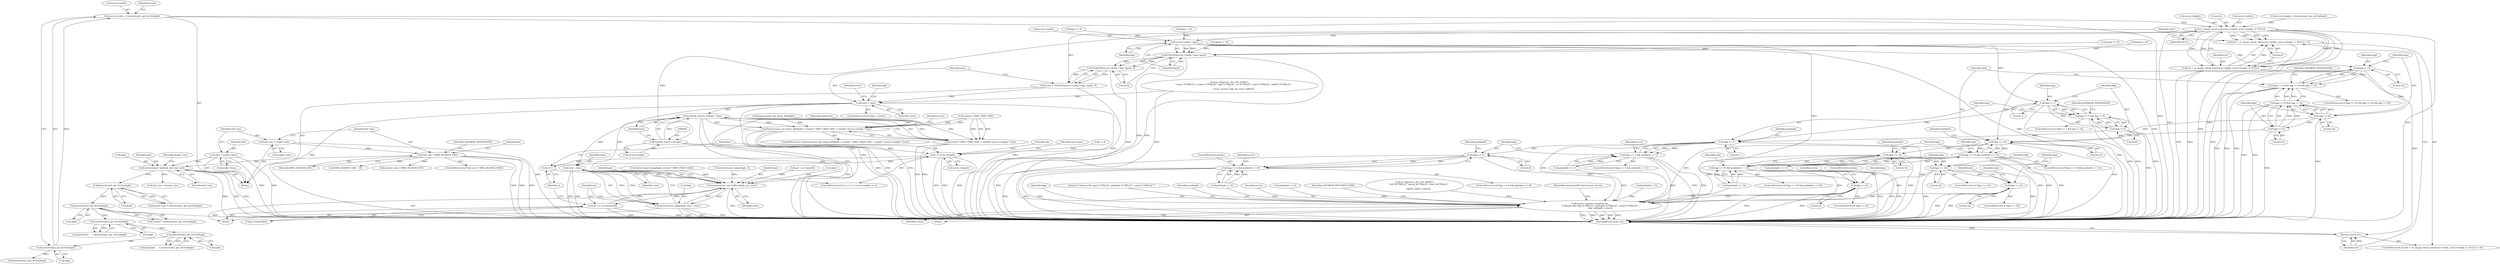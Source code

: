 digraph "0_FFmpeg_441026fcb13ac23aa10edc312bdacb6445a0ad06@pointer" {
"1000200" [label="(Call,avctx->width  = bytestream2_get_be32u(&gb))"];
"1000204" [label="(Call,bytestream2_get_be32u(&gb))"];
"1000197" [label="(Call,bytestream2_get_be32u(&gb))"];
"1000192" [label="(Call,bytestream2_get_be32u(&gb))"];
"1000161" [label="(Call,bytestream2_get_be32u(&gb))"];
"1000156" [label="(Call,bytestream2_get_be32u(&gb))"];
"1000149" [label="(Call,bytestream2_init(&gb, buf, buf_size))"];
"1000113" [label="(Call,*buf = avpkt->data)"];
"1000144" [label="(Call,buf_size < XWD_HEADER_SIZE)"];
"1000121" [label="(Call,buf_size = avpkt->size)"];
"1000449" [label="(Call,av_image_check_size(avctx->width, avctx->height, 0, NULL))"];
"1000446" [label="(Call,(ret = av_image_check_size(avctx->width, avctx->height, 0, NULL)) < 0)"];
"1000447" [label="(Call,ret = av_image_check_size(avctx->width, avctx->height, 0, NULL))"];
"1000459" [label="(Return,return ret;)"];
"1000465" [label="(Call,avctx->width * bpp)"];
"1000464" [label="(Call,FFALIGN(avctx->width * bpp, bpad))"];
"1000463" [label="(Call,FFALIGN(avctx->width * bpp, bpad) / 8)"];
"1000461" [label="(Call,rsize = FFALIGN(avctx->width * bpp, bpad) / 8)"];
"1000473" [label="(Call,lsize < rsize)"];
"1000492" [label="(Call,(uint64_t)avctx->height * lsize)"];
"1000484" [label="(Call,bytestream2_get_bytes_left(&gb) < ncolors * XWD_CMAP_SIZE + (uint64_t)avctx->height * lsize)"];
"1000488" [label="(Call,ncolors * XWD_CMAP_SIZE + (uint64_t)avctx->height * lsize)"];
"1000985" [label="(Call,lsize - rsize)"];
"1000977" [label="(Call,bytestream2_get_bufferu(&gb, ptr, rsize))"];
"1000982" [label="(Call,bytestream2_skipu(&gb, lsize - rsize))"];
"1000988" [label="(Call,ptr += p->linesize[0])"];
"1000525" [label="(Call,bpp != 1)"];
"1000524" [label="(Call,bpp != 1 && bpp != 8)"];
"1000528" [label="(Call,bpp != 8)"];
"1000535" [label="(Call,bpp == 1)"];
"1000534" [label="(Call,bpp == 1 && pixdepth == 1)"];
"1000550" [label="(Call,bpp == 8)"];
"1000549" [label="(Call,bpp == 8 && pixdepth == 8)"];
"1000855" [label="(Call,avpriv_request_sample(avctx,\n                              \"Unknown file: bpp %\"PRIu32\", pixdepth %\"PRIu32\", vclass %\"PRIu32\"\",\n                              bpp, pixdepth, vclass))"];
"1000566" [label="(Call,bpp == 8)"];
"1000579" [label="(Call,bpp != 16)"];
"1000578" [label="(Call,bpp != 16 && bpp != 24 && bpp != 32)"];
"1000583" [label="(Call,bpp != 24)"];
"1000582" [label="(Call,bpp != 24 && bpp != 32)"];
"1000586" [label="(Call,bpp != 32)"];
"1000593" [label="(Call,bpp == 16)"];
"1000592" [label="(Call,bpp == 16 && pixdepth == 15)"];
"1000656" [label="(Call,bpp == 16)"];
"1000655" [label="(Call,bpp == 16 && pixdepth == 16)"];
"1000718" [label="(Call,bpp == 24)"];
"1000777" [label="(Call,bpp == 32)"];
"1000493" [label="(Call,(uint64_t)avctx->height)"];
"1000969" [label="(Call,i < avctx->height)"];
"1000974" [label="(Call,i++)"];
"1000204" [label="(Call,bytestream2_get_be32u(&gb))"];
"1000465" [label="(Call,avctx->width * bpp)"];
"1000177" [label="(Call,buf_size < header_size)"];
"1000660" [label="(Identifier,pixdepth)"];
"1000523" [label="(ControlStructure,if (bpp != 1 && bpp != 8))"];
"1000858" [label="(Identifier,bpp)"];
"1000544" [label="(Identifier,avctx)"];
"1000597" [label="(Identifier,pixdepth)"];
"1000463" [label="(Call,FFALIGN(avctx->width * bpp, bpad) / 8)"];
"1000536" [label="(Identifier,bpp)"];
"1000492" [label="(Call,(uint64_t)avctx->height * lsize)"];
"1000406" [label="(Call,bpad != 16)"];
"1000458" [label="(Literal,0)"];
"1000484" [label="(Call,bytestream2_get_bytes_left(&gb) < ncolors * XWD_CMAP_SIZE + (uint64_t)avctx->height * lsize)"];
"1000552" [label="(Literal,8)"];
"1000970" [label="(Identifier,i)"];
"1000567" [label="(Identifier,bpp)"];
"1000958" [label="(Call,ptr = p->data[0])"];
"1000604" [label="(Identifier,rgb)"];
"1000854" [label="(Block,)"];
"1000997" [label="(Identifier,got_frame)"];
"1000472" [label="(ControlStructure,if (lsize < rsize))"];
"1000201" [label="(Call,avctx->width)"];
"1000498" [label="(Identifier,lsize)"];
"1000548" [label="(ControlStructure,if (bpp == 8 && pixdepth == 8))"];
"1000301" [label="(Call,av_log(avctx, AV_LOG_DEBUG,\n           \"vclass %\"PRIu32\", ncolors %\"PRIu32\", bpp %\"PRIu32\", be %\"PRIu32\", lsize %\"PRIu32\", xoffset %\"PRIu32\"\n\",\n           vclass, ncolors, bpp, be, lsize, xoffset))"];
"1000974" [label="(Call,i++)"];
"1000978" [label="(Call,&gb)"];
"1000473" [label="(Call,lsize < rsize)"];
"1000553" [label="(Call,pixdepth == 8)"];
"1000180" [label="(Call,header_size < XWD_HEADER_SIZE)"];
"1000456" [label="(Literal,0)"];
"1000450" [label="(Call,avctx->width)"];
"1000836" [label="(Identifier,gb)"];
"1000470" [label="(Identifier,bpad)"];
"1001001" [label="(MethodReturn,static int)"];
"1000594" [label="(Identifier,bpp)"];
"1000984" [label="(Identifier,gb)"];
"1000982" [label="(Call,bytestream2_skipu(&gb, lsize - rsize))"];
"1000460" [label="(Identifier,ret)"];
"1000209" [label="(Identifier,avctx)"];
"1000834" [label="(Call,bytestream2_skipu(&gb, ncolors * XWD_CMAP_SIZE))"];
"1000526" [label="(Identifier,bpp)"];
"1000596" [label="(Call,pixdepth == 15)"];
"1000857" [label="(Literal,\"Unknown file: bpp %\"PRIu32\", pixdepth %\"PRIu32\", vclass %\"PRIu32\"\")"];
"1000969" [label="(Call,i < avctx->height)"];
"1000592" [label="(Call,bpp == 16 && pixdepth == 15)"];
"1000524" [label="(Call,bpp != 1 && bpp != 8)"];
"1000123" [label="(Call,avpkt->size)"];
"1000568" [label="(Literal,8)"];
"1000983" [label="(Call,&gb)"];
"1000859" [label="(Identifier,pixdepth)"];
"1000152" [label="(Identifier,buf)"];
"1000115" [label="(Call,avpkt->data)"];
"1000424" [label="(Call,bpp > 32)"];
"1000565" [label="(ControlStructure,if (bpp == 8))"];
"1000726" [label="(Identifier,rgb)"];
"1000159" [label="(Call,version = bytestream2_get_be32u(&gb))"];
"1000198" [label="(Call,&gb)"];
"1000975" [label="(Identifier,i)"];
"1000537" [label="(Literal,1)"];
"1000162" [label="(Call,&gb)"];
"1000595" [label="(Literal,16)"];
"1000485" [label="(Call,bytestream2_get_bytes_left(&gb))"];
"1000157" [label="(Call,&gb)"];
"1000550" [label="(Call,bpp == 8)"];
"1000554" [label="(Identifier,pixdepth)"];
"1000659" [label="(Call,pixdepth == 16)"];
"1000144" [label="(Call,buf_size < XWD_HEADER_SIZE)"];
"1000588" [label="(Literal,32)"];
"1000571" [label="(Identifier,avctx)"];
"1000577" [label="(ControlStructure,if (bpp != 16 && bpp != 24 && bpp != 32))"];
"1000107" [label="(Block,)"];
"1000579" [label="(Call,bpp != 16)"];
"1000446" [label="(Call,(ret = av_image_check_size(avctx->width, avctx->height, 0, NULL)) < 0)"];
"1000148" [label="(Identifier,AVERROR_INVALIDDATA)"];
"1000153" [label="(Identifier,buf_size)"];
"1000530" [label="(Literal,8)"];
"1000656" [label="(Call,bpp == 16)"];
"1000154" [label="(Call,header_size = bytestream2_get_be32u(&gb))"];
"1000448" [label="(Identifier,ret)"];
"1000977" [label="(Call,bytestream2_get_bufferu(&gb, ptr, rsize))"];
"1000549" [label="(Call,bpp == 8 && pixdepth == 8)"];
"1000779" [label="(Literal,32)"];
"1000474" [label="(Identifier,lsize)"];
"1000586" [label="(Call,bpp != 32)"];
"1000582" [label="(Call,bpp != 24 && bpp != 32)"];
"1000655" [label="(Call,bpp == 16 && pixdepth == 16)"];
"1000151" [label="(Identifier,gb)"];
"1000459" [label="(Return,return ret;)"];
"1000971" [label="(Call,avctx->height)"];
"1000493" [label="(Call,(uint64_t)avctx->height)"];
"1000143" [label="(ControlStructure,if (buf_size < XWD_HEADER_SIZE))"];
"1000190" [label="(Call,pixformat     = bytestream2_get_be32u(&gb))"];
"1000161" [label="(Call,bytestream2_get_be32u(&gb))"];
"1000985" [label="(Call,lsize - rsize)"];
"1000718" [label="(Call,bpp == 24)"];
"1000532" [label="(Identifier,AVERROR_INVALIDDATA)"];
"1000409" [label="(Call,bpad != 32)"];
"1000114" [label="(Identifier,buf)"];
"1000488" [label="(Call,ncolors * XWD_CMAP_SIZE + (uint64_t)avctx->height * lsize)"];
"1000461" [label="(Call,rsize = FFALIGN(avctx->width * bpp, bpad) / 8)"];
"1000535" [label="(Call,bpp == 1)"];
"1000856" [label="(Identifier,avctx)"];
"1000777" [label="(Call,bpp == 32)"];
"1000585" [label="(Literal,24)"];
"1000719" [label="(Identifier,bpp)"];
"1000200" [label="(Call,avctx->width  = bytestream2_get_be32u(&gb))"];
"1000860" [label="(Identifier,vclass)"];
"1000525" [label="(Call,bpp != 1)"];
"1000966" [label="(Call,i = 0)"];
"1000195" [label="(Call,pixdepth      = bytestream2_get_be32u(&gb))"];
"1000155" [label="(Identifier,header_size)"];
"1000583" [label="(Call,bpp != 24)"];
"1000979" [label="(Identifier,gb)"];
"1000447" [label="(Call,ret = av_image_check_size(avctx->width, avctx->height, 0, NULL))"];
"1000534" [label="(Call,bpp == 1 && pixdepth == 1)"];
"1000337" [label="(Call,pixdepth == 0)"];
"1000489" [label="(Call,ncolors * XWD_CMAP_SIZE)"];
"1000211" [label="(Call,bytestream2_get_be32u(&gb))"];
"1000986" [label="(Identifier,lsize)"];
"1000197" [label="(Call,bytestream2_get_be32u(&gb))"];
"1000475" [label="(Identifier,rsize)"];
"1000587" [label="(Identifier,bpp)"];
"1000987" [label="(Identifier,rsize)"];
"1000478" [label="(Identifier,avctx)"];
"1000658" [label="(Literal,16)"];
"1000146" [label="(Identifier,XWD_HEADER_SIZE)"];
"1000121" [label="(Call,buf_size = avpkt->size)"];
"1000654" [label="(ControlStructure,if (bpp == 16 && pixdepth == 16))"];
"1000667" [label="(Identifier,rgb)"];
"1000483" [label="(ControlStructure,if (bytestream2_get_bytes_left(&gb) < ncolors * XWD_CMAP_SIZE + (uint64_t)avctx->height * lsize))"];
"1000976" [label="(Block,)"];
"1000149" [label="(Call,bytestream2_init(&gb, buf, buf_size))"];
"1000539" [label="(Identifier,pixdepth)"];
"1000988" [label="(Call,ptr += p->linesize[0])"];
"1000538" [label="(Call,pixdepth == 1)"];
"1000445" [label="(ControlStructure,if ((ret = av_image_check_size(avctx->width, avctx->height, 0, NULL)) < 0))"];
"1000989" [label="(Identifier,ptr)"];
"1000990" [label="(Call,p->linesize[0])"];
"1000122" [label="(Identifier,buf_size)"];
"1000574" [label="(ControlStructure,break;)"];
"1000495" [label="(Call,avctx->height)"];
"1000562" [label="(ControlStructure,break;)"];
"1000193" [label="(Call,&gb)"];
"1000449" [label="(Call,av_image_check_size(avctx->width, avctx->height, 0, NULL))"];
"1000471" [label="(Literal,8)"];
"1000590" [label="(Identifier,AVERROR_INVALIDDATA)"];
"1000591" [label="(ControlStructure,if (bpp == 16 && pixdepth == 15))"];
"1000207" [label="(Call,avctx->height = bytestream2_get_be32u(&gb))"];
"1000529" [label="(Identifier,bpp)"];
"1000464" [label="(Call,FFALIGN(avctx->width * bpp, bpad))"];
"1000580" [label="(Identifier,bpp)"];
"1000192" [label="(Call,bytestream2_get_be32u(&gb))"];
"1000289" [label="(Call,XWD_HEADER_SIZE - 20)"];
"1000156" [label="(Call,bytestream2_get_be32u(&gb))"];
"1000150" [label="(Call,&gb)"];
"1000584" [label="(Identifier,bpp)"];
"1000469" [label="(Identifier,bpp)"];
"1000581" [label="(Literal,16)"];
"1000941" [label="(Call,bytestream2_skipu(&gb, 3))"];
"1000785" [label="(Identifier,rgb)"];
"1000980" [label="(Identifier,ptr)"];
"1000862" [label="(Identifier,AVERROR_PATCHWELCOME)"];
"1000578" [label="(Call,bpp != 16 && bpp != 24 && bpp != 32)"];
"1000776" [label="(ControlStructure,if (bpp == 32))"];
"1000508" [label="(Identifier,pixformat)"];
"1000453" [label="(Call,avctx->height)"];
"1000145" [label="(Identifier,buf_size)"];
"1000981" [label="(Identifier,rsize)"];
"1000311" [label="(Call,av_log(avctx, AV_LOG_DEBUG,\n           \"red %0\"PRIx32\", green %0\"PRIx32\", blue %0\"PRIx32\"\n\",\n           rgb[0], rgb[1], rgb[2]))"];
"1000457" [label="(Identifier,NULL)"];
"1000205" [label="(Call,&gb)"];
"1000402" [label="(Call,bpad != 8)"];
"1000559" [label="(Identifier,avctx)"];
"1000566" [label="(Call,bpp == 8)"];
"1000501" [label="(Identifier,avctx)"];
"1000487" [label="(Identifier,gb)"];
"1000466" [label="(Call,avctx->width)"];
"1000593" [label="(Call,bpp == 16)"];
"1000103" [label="(MethodParameterIn,AVCodecContext *avctx)"];
"1000717" [label="(ControlStructure,if (bpp == 24))"];
"1000528" [label="(Call,bpp != 8)"];
"1000855" [label="(Call,avpriv_request_sample(avctx,\n                              \"Unknown file: bpp %\"PRIu32\", pixdepth %\"PRIu32\", vclass %\"PRIu32\"\",\n                              bpp, pixdepth, vclass))"];
"1000551" [label="(Identifier,bpp)"];
"1000113" [label="(Call,*buf = avpkt->data)"];
"1000340" [label="(Call,pixdepth > 32)"];
"1000421" [label="(Call,bpp == 0)"];
"1000965" [label="(ControlStructure,for (i = 0; i < avctx->height; i++))"];
"1000720" [label="(Literal,24)"];
"1000462" [label="(Identifier,rsize)"];
"1000657" [label="(Identifier,bpp)"];
"1000778" [label="(Identifier,bpp)"];
"1000527" [label="(Literal,1)"];
"1000533" [label="(ControlStructure,if (bpp == 1 && pixdepth == 1))"];
"1000200" -> "1000107"  [label="AST: "];
"1000200" -> "1000204"  [label="CFG: "];
"1000201" -> "1000200"  [label="AST: "];
"1000204" -> "1000200"  [label="AST: "];
"1000209" -> "1000200"  [label="CFG: "];
"1000200" -> "1001001"  [label="DDG: "];
"1000204" -> "1000200"  [label="DDG: "];
"1000200" -> "1000449"  [label="DDG: "];
"1000204" -> "1000205"  [label="CFG: "];
"1000205" -> "1000204"  [label="AST: "];
"1000197" -> "1000204"  [label="DDG: "];
"1000204" -> "1000211"  [label="DDG: "];
"1000197" -> "1000195"  [label="AST: "];
"1000197" -> "1000198"  [label="CFG: "];
"1000198" -> "1000197"  [label="AST: "];
"1000195" -> "1000197"  [label="CFG: "];
"1000197" -> "1000195"  [label="DDG: "];
"1000192" -> "1000197"  [label="DDG: "];
"1000192" -> "1000190"  [label="AST: "];
"1000192" -> "1000193"  [label="CFG: "];
"1000193" -> "1000192"  [label="AST: "];
"1000190" -> "1000192"  [label="CFG: "];
"1000192" -> "1000190"  [label="DDG: "];
"1000161" -> "1000192"  [label="DDG: "];
"1000161" -> "1000159"  [label="AST: "];
"1000161" -> "1000162"  [label="CFG: "];
"1000162" -> "1000161"  [label="AST: "];
"1000159" -> "1000161"  [label="CFG: "];
"1000161" -> "1001001"  [label="DDG: "];
"1000161" -> "1000159"  [label="DDG: "];
"1000156" -> "1000161"  [label="DDG: "];
"1000156" -> "1000154"  [label="AST: "];
"1000156" -> "1000157"  [label="CFG: "];
"1000157" -> "1000156"  [label="AST: "];
"1000154" -> "1000156"  [label="CFG: "];
"1000156" -> "1000154"  [label="DDG: "];
"1000149" -> "1000156"  [label="DDG: "];
"1000149" -> "1000107"  [label="AST: "];
"1000149" -> "1000153"  [label="CFG: "];
"1000150" -> "1000149"  [label="AST: "];
"1000152" -> "1000149"  [label="AST: "];
"1000153" -> "1000149"  [label="AST: "];
"1000155" -> "1000149"  [label="CFG: "];
"1000149" -> "1001001"  [label="DDG: "];
"1000149" -> "1001001"  [label="DDG: "];
"1000149" -> "1001001"  [label="DDG: "];
"1000113" -> "1000149"  [label="DDG: "];
"1000144" -> "1000149"  [label="DDG: "];
"1000149" -> "1000177"  [label="DDG: "];
"1000113" -> "1000107"  [label="AST: "];
"1000113" -> "1000115"  [label="CFG: "];
"1000114" -> "1000113"  [label="AST: "];
"1000115" -> "1000113"  [label="AST: "];
"1000122" -> "1000113"  [label="CFG: "];
"1000113" -> "1001001"  [label="DDG: "];
"1000113" -> "1001001"  [label="DDG: "];
"1000144" -> "1000143"  [label="AST: "];
"1000144" -> "1000146"  [label="CFG: "];
"1000145" -> "1000144"  [label="AST: "];
"1000146" -> "1000144"  [label="AST: "];
"1000148" -> "1000144"  [label="CFG: "];
"1000151" -> "1000144"  [label="CFG: "];
"1000144" -> "1001001"  [label="DDG: "];
"1000144" -> "1001001"  [label="DDG: "];
"1000144" -> "1001001"  [label="DDG: "];
"1000121" -> "1000144"  [label="DDG: "];
"1000144" -> "1000180"  [label="DDG: "];
"1000144" -> "1000289"  [label="DDG: "];
"1000121" -> "1000107"  [label="AST: "];
"1000121" -> "1000123"  [label="CFG: "];
"1000122" -> "1000121"  [label="AST: "];
"1000123" -> "1000121"  [label="AST: "];
"1000145" -> "1000121"  [label="CFG: "];
"1000121" -> "1001001"  [label="DDG: "];
"1000449" -> "1000447"  [label="AST: "];
"1000449" -> "1000457"  [label="CFG: "];
"1000450" -> "1000449"  [label="AST: "];
"1000453" -> "1000449"  [label="AST: "];
"1000456" -> "1000449"  [label="AST: "];
"1000457" -> "1000449"  [label="AST: "];
"1000447" -> "1000449"  [label="CFG: "];
"1000449" -> "1001001"  [label="DDG: "];
"1000449" -> "1001001"  [label="DDG: "];
"1000449" -> "1001001"  [label="DDG: "];
"1000449" -> "1000446"  [label="DDG: "];
"1000449" -> "1000446"  [label="DDG: "];
"1000449" -> "1000446"  [label="DDG: "];
"1000449" -> "1000446"  [label="DDG: "];
"1000449" -> "1000447"  [label="DDG: "];
"1000449" -> "1000447"  [label="DDG: "];
"1000449" -> "1000447"  [label="DDG: "];
"1000449" -> "1000447"  [label="DDG: "];
"1000207" -> "1000449"  [label="DDG: "];
"1000449" -> "1000465"  [label="DDG: "];
"1000449" -> "1000493"  [label="DDG: "];
"1000446" -> "1000445"  [label="AST: "];
"1000446" -> "1000458"  [label="CFG: "];
"1000447" -> "1000446"  [label="AST: "];
"1000458" -> "1000446"  [label="AST: "];
"1000460" -> "1000446"  [label="CFG: "];
"1000462" -> "1000446"  [label="CFG: "];
"1000446" -> "1001001"  [label="DDG: "];
"1000447" -> "1000446"  [label="DDG: "];
"1000448" -> "1000447"  [label="AST: "];
"1000458" -> "1000447"  [label="CFG: "];
"1000447" -> "1001001"  [label="DDG: "];
"1000447" -> "1001001"  [label="DDG: "];
"1000447" -> "1000459"  [label="DDG: "];
"1000459" -> "1000445"  [label="AST: "];
"1000459" -> "1000460"  [label="CFG: "];
"1000460" -> "1000459"  [label="AST: "];
"1001001" -> "1000459"  [label="CFG: "];
"1000459" -> "1001001"  [label="DDG: "];
"1000460" -> "1000459"  [label="DDG: "];
"1000465" -> "1000464"  [label="AST: "];
"1000465" -> "1000469"  [label="CFG: "];
"1000466" -> "1000465"  [label="AST: "];
"1000469" -> "1000465"  [label="AST: "];
"1000470" -> "1000465"  [label="CFG: "];
"1000465" -> "1001001"  [label="DDG: "];
"1000465" -> "1001001"  [label="DDG: "];
"1000465" -> "1000464"  [label="DDG: "];
"1000465" -> "1000464"  [label="DDG: "];
"1000421" -> "1000465"  [label="DDG: "];
"1000424" -> "1000465"  [label="DDG: "];
"1000465" -> "1000525"  [label="DDG: "];
"1000465" -> "1000566"  [label="DDG: "];
"1000465" -> "1000579"  [label="DDG: "];
"1000464" -> "1000463"  [label="AST: "];
"1000464" -> "1000470"  [label="CFG: "];
"1000470" -> "1000464"  [label="AST: "];
"1000471" -> "1000464"  [label="CFG: "];
"1000464" -> "1001001"  [label="DDG: "];
"1000464" -> "1001001"  [label="DDG: "];
"1000464" -> "1000463"  [label="DDG: "];
"1000464" -> "1000463"  [label="DDG: "];
"1000406" -> "1000464"  [label="DDG: "];
"1000402" -> "1000464"  [label="DDG: "];
"1000409" -> "1000464"  [label="DDG: "];
"1000463" -> "1000461"  [label="AST: "];
"1000463" -> "1000471"  [label="CFG: "];
"1000471" -> "1000463"  [label="AST: "];
"1000461" -> "1000463"  [label="CFG: "];
"1000463" -> "1001001"  [label="DDG: "];
"1000463" -> "1000461"  [label="DDG: "];
"1000463" -> "1000461"  [label="DDG: "];
"1000461" -> "1000107"  [label="AST: "];
"1000462" -> "1000461"  [label="AST: "];
"1000474" -> "1000461"  [label="CFG: "];
"1000461" -> "1001001"  [label="DDG: "];
"1000461" -> "1000473"  [label="DDG: "];
"1000473" -> "1000472"  [label="AST: "];
"1000473" -> "1000475"  [label="CFG: "];
"1000474" -> "1000473"  [label="AST: "];
"1000475" -> "1000473"  [label="AST: "];
"1000478" -> "1000473"  [label="CFG: "];
"1000487" -> "1000473"  [label="CFG: "];
"1000473" -> "1001001"  [label="DDG: "];
"1000473" -> "1001001"  [label="DDG: "];
"1000473" -> "1001001"  [label="DDG: "];
"1000301" -> "1000473"  [label="DDG: "];
"1000473" -> "1000492"  [label="DDG: "];
"1000473" -> "1000977"  [label="DDG: "];
"1000492" -> "1000488"  [label="AST: "];
"1000492" -> "1000498"  [label="CFG: "];
"1000493" -> "1000492"  [label="AST: "];
"1000498" -> "1000492"  [label="AST: "];
"1000488" -> "1000492"  [label="CFG: "];
"1000492" -> "1001001"  [label="DDG: "];
"1000492" -> "1001001"  [label="DDG: "];
"1000492" -> "1000484"  [label="DDG: "];
"1000492" -> "1000484"  [label="DDG: "];
"1000492" -> "1000488"  [label="DDG: "];
"1000492" -> "1000488"  [label="DDG: "];
"1000493" -> "1000492"  [label="DDG: "];
"1000492" -> "1000985"  [label="DDG: "];
"1000484" -> "1000483"  [label="AST: "];
"1000484" -> "1000488"  [label="CFG: "];
"1000485" -> "1000484"  [label="AST: "];
"1000488" -> "1000484"  [label="AST: "];
"1000501" -> "1000484"  [label="CFG: "];
"1000508" -> "1000484"  [label="CFG: "];
"1000484" -> "1001001"  [label="DDG: "];
"1000484" -> "1001001"  [label="DDG: "];
"1000484" -> "1001001"  [label="DDG: "];
"1000485" -> "1000484"  [label="DDG: "];
"1000489" -> "1000484"  [label="DDG: "];
"1000489" -> "1000484"  [label="DDG: "];
"1000489" -> "1000488"  [label="AST: "];
"1000488" -> "1001001"  [label="DDG: "];
"1000488" -> "1001001"  [label="DDG: "];
"1000489" -> "1000488"  [label="DDG: "];
"1000489" -> "1000488"  [label="DDG: "];
"1000985" -> "1000982"  [label="AST: "];
"1000985" -> "1000987"  [label="CFG: "];
"1000986" -> "1000985"  [label="AST: "];
"1000987" -> "1000985"  [label="AST: "];
"1000982" -> "1000985"  [label="CFG: "];
"1000985" -> "1001001"  [label="DDG: "];
"1000985" -> "1001001"  [label="DDG: "];
"1000985" -> "1000977"  [label="DDG: "];
"1000985" -> "1000982"  [label="DDG: "];
"1000985" -> "1000982"  [label="DDG: "];
"1000977" -> "1000985"  [label="DDG: "];
"1000977" -> "1000976"  [label="AST: "];
"1000977" -> "1000981"  [label="CFG: "];
"1000978" -> "1000977"  [label="AST: "];
"1000980" -> "1000977"  [label="AST: "];
"1000981" -> "1000977"  [label="AST: "];
"1000984" -> "1000977"  [label="CFG: "];
"1000977" -> "1001001"  [label="DDG: "];
"1000485" -> "1000977"  [label="DDG: "];
"1000941" -> "1000977"  [label="DDG: "];
"1000834" -> "1000977"  [label="DDG: "];
"1000982" -> "1000977"  [label="DDG: "];
"1000988" -> "1000977"  [label="DDG: "];
"1000958" -> "1000977"  [label="DDG: "];
"1000977" -> "1000982"  [label="DDG: "];
"1000977" -> "1000988"  [label="DDG: "];
"1000982" -> "1000976"  [label="AST: "];
"1000983" -> "1000982"  [label="AST: "];
"1000989" -> "1000982"  [label="CFG: "];
"1000982" -> "1001001"  [label="DDG: "];
"1000982" -> "1001001"  [label="DDG: "];
"1000982" -> "1001001"  [label="DDG: "];
"1000988" -> "1000976"  [label="AST: "];
"1000988" -> "1000990"  [label="CFG: "];
"1000989" -> "1000988"  [label="AST: "];
"1000990" -> "1000988"  [label="AST: "];
"1000975" -> "1000988"  [label="CFG: "];
"1000988" -> "1001001"  [label="DDG: "];
"1000988" -> "1001001"  [label="DDG: "];
"1000525" -> "1000524"  [label="AST: "];
"1000525" -> "1000527"  [label="CFG: "];
"1000526" -> "1000525"  [label="AST: "];
"1000527" -> "1000525"  [label="AST: "];
"1000529" -> "1000525"  [label="CFG: "];
"1000524" -> "1000525"  [label="CFG: "];
"1000525" -> "1001001"  [label="DDG: "];
"1000525" -> "1000524"  [label="DDG: "];
"1000525" -> "1000524"  [label="DDG: "];
"1000525" -> "1000528"  [label="DDG: "];
"1000525" -> "1000535"  [label="DDG: "];
"1000524" -> "1000523"  [label="AST: "];
"1000524" -> "1000528"  [label="CFG: "];
"1000528" -> "1000524"  [label="AST: "];
"1000532" -> "1000524"  [label="CFG: "];
"1000536" -> "1000524"  [label="CFG: "];
"1000524" -> "1001001"  [label="DDG: "];
"1000524" -> "1001001"  [label="DDG: "];
"1000524" -> "1001001"  [label="DDG: "];
"1000528" -> "1000524"  [label="DDG: "];
"1000528" -> "1000524"  [label="DDG: "];
"1000528" -> "1000530"  [label="CFG: "];
"1000529" -> "1000528"  [label="AST: "];
"1000530" -> "1000528"  [label="AST: "];
"1000528" -> "1001001"  [label="DDG: "];
"1000528" -> "1000535"  [label="DDG: "];
"1000535" -> "1000534"  [label="AST: "];
"1000535" -> "1000537"  [label="CFG: "];
"1000536" -> "1000535"  [label="AST: "];
"1000537" -> "1000535"  [label="AST: "];
"1000539" -> "1000535"  [label="CFG: "];
"1000534" -> "1000535"  [label="CFG: "];
"1000535" -> "1001001"  [label="DDG: "];
"1000535" -> "1000534"  [label="DDG: "];
"1000535" -> "1000534"  [label="DDG: "];
"1000535" -> "1000550"  [label="DDG: "];
"1000535" -> "1000855"  [label="DDG: "];
"1000534" -> "1000533"  [label="AST: "];
"1000534" -> "1000538"  [label="CFG: "];
"1000538" -> "1000534"  [label="AST: "];
"1000544" -> "1000534"  [label="CFG: "];
"1000551" -> "1000534"  [label="CFG: "];
"1000534" -> "1001001"  [label="DDG: "];
"1000534" -> "1001001"  [label="DDG: "];
"1000534" -> "1001001"  [label="DDG: "];
"1000538" -> "1000534"  [label="DDG: "];
"1000538" -> "1000534"  [label="DDG: "];
"1000550" -> "1000549"  [label="AST: "];
"1000550" -> "1000552"  [label="CFG: "];
"1000551" -> "1000550"  [label="AST: "];
"1000552" -> "1000550"  [label="AST: "];
"1000554" -> "1000550"  [label="CFG: "];
"1000549" -> "1000550"  [label="CFG: "];
"1000550" -> "1001001"  [label="DDG: "];
"1000550" -> "1000549"  [label="DDG: "];
"1000550" -> "1000549"  [label="DDG: "];
"1000550" -> "1000855"  [label="DDG: "];
"1000549" -> "1000548"  [label="AST: "];
"1000549" -> "1000553"  [label="CFG: "];
"1000553" -> "1000549"  [label="AST: "];
"1000559" -> "1000549"  [label="CFG: "];
"1000562" -> "1000549"  [label="CFG: "];
"1000549" -> "1001001"  [label="DDG: "];
"1000549" -> "1001001"  [label="DDG: "];
"1000549" -> "1001001"  [label="DDG: "];
"1000553" -> "1000549"  [label="DDG: "];
"1000553" -> "1000549"  [label="DDG: "];
"1000855" -> "1000854"  [label="AST: "];
"1000855" -> "1000860"  [label="CFG: "];
"1000856" -> "1000855"  [label="AST: "];
"1000857" -> "1000855"  [label="AST: "];
"1000858" -> "1000855"  [label="AST: "];
"1000859" -> "1000855"  [label="AST: "];
"1000860" -> "1000855"  [label="AST: "];
"1000862" -> "1000855"  [label="CFG: "];
"1000855" -> "1001001"  [label="DDG: "];
"1000855" -> "1001001"  [label="DDG: "];
"1000855" -> "1001001"  [label="DDG: "];
"1000855" -> "1001001"  [label="DDG: "];
"1000855" -> "1001001"  [label="DDG: "];
"1000311" -> "1000855"  [label="DDG: "];
"1000103" -> "1000855"  [label="DDG: "];
"1000566" -> "1000855"  [label="DDG: "];
"1000593" -> "1000855"  [label="DDG: "];
"1000718" -> "1000855"  [label="DDG: "];
"1000656" -> "1000855"  [label="DDG: "];
"1000777" -> "1000855"  [label="DDG: "];
"1000659" -> "1000855"  [label="DDG: "];
"1000553" -> "1000855"  [label="DDG: "];
"1000596" -> "1000855"  [label="DDG: "];
"1000337" -> "1000855"  [label="DDG: "];
"1000538" -> "1000855"  [label="DDG: "];
"1000340" -> "1000855"  [label="DDG: "];
"1000301" -> "1000855"  [label="DDG: "];
"1000566" -> "1000565"  [label="AST: "];
"1000566" -> "1000568"  [label="CFG: "];
"1000567" -> "1000566"  [label="AST: "];
"1000568" -> "1000566"  [label="AST: "];
"1000571" -> "1000566"  [label="CFG: "];
"1000574" -> "1000566"  [label="CFG: "];
"1000566" -> "1001001"  [label="DDG: "];
"1000566" -> "1001001"  [label="DDG: "];
"1000579" -> "1000578"  [label="AST: "];
"1000579" -> "1000581"  [label="CFG: "];
"1000580" -> "1000579"  [label="AST: "];
"1000581" -> "1000579"  [label="AST: "];
"1000584" -> "1000579"  [label="CFG: "];
"1000578" -> "1000579"  [label="CFG: "];
"1000579" -> "1001001"  [label="DDG: "];
"1000579" -> "1000578"  [label="DDG: "];
"1000579" -> "1000578"  [label="DDG: "];
"1000579" -> "1000583"  [label="DDG: "];
"1000579" -> "1000593"  [label="DDG: "];
"1000578" -> "1000577"  [label="AST: "];
"1000578" -> "1000582"  [label="CFG: "];
"1000582" -> "1000578"  [label="AST: "];
"1000590" -> "1000578"  [label="CFG: "];
"1000594" -> "1000578"  [label="CFG: "];
"1000578" -> "1001001"  [label="DDG: "];
"1000578" -> "1001001"  [label="DDG: "];
"1000578" -> "1001001"  [label="DDG: "];
"1000582" -> "1000578"  [label="DDG: "];
"1000582" -> "1000578"  [label="DDG: "];
"1000583" -> "1000582"  [label="AST: "];
"1000583" -> "1000585"  [label="CFG: "];
"1000584" -> "1000583"  [label="AST: "];
"1000585" -> "1000583"  [label="AST: "];
"1000587" -> "1000583"  [label="CFG: "];
"1000582" -> "1000583"  [label="CFG: "];
"1000583" -> "1001001"  [label="DDG: "];
"1000583" -> "1000582"  [label="DDG: "];
"1000583" -> "1000582"  [label="DDG: "];
"1000583" -> "1000586"  [label="DDG: "];
"1000583" -> "1000593"  [label="DDG: "];
"1000582" -> "1000586"  [label="CFG: "];
"1000586" -> "1000582"  [label="AST: "];
"1000582" -> "1001001"  [label="DDG: "];
"1000582" -> "1001001"  [label="DDG: "];
"1000586" -> "1000582"  [label="DDG: "];
"1000586" -> "1000582"  [label="DDG: "];
"1000586" -> "1000588"  [label="CFG: "];
"1000587" -> "1000586"  [label="AST: "];
"1000588" -> "1000586"  [label="AST: "];
"1000586" -> "1001001"  [label="DDG: "];
"1000586" -> "1000593"  [label="DDG: "];
"1000593" -> "1000592"  [label="AST: "];
"1000593" -> "1000595"  [label="CFG: "];
"1000594" -> "1000593"  [label="AST: "];
"1000595" -> "1000593"  [label="AST: "];
"1000597" -> "1000593"  [label="CFG: "];
"1000592" -> "1000593"  [label="CFG: "];
"1000593" -> "1001001"  [label="DDG: "];
"1000593" -> "1000592"  [label="DDG: "];
"1000593" -> "1000592"  [label="DDG: "];
"1000593" -> "1000656"  [label="DDG: "];
"1000592" -> "1000591"  [label="AST: "];
"1000592" -> "1000596"  [label="CFG: "];
"1000596" -> "1000592"  [label="AST: "];
"1000604" -> "1000592"  [label="CFG: "];
"1000657" -> "1000592"  [label="CFG: "];
"1000592" -> "1001001"  [label="DDG: "];
"1000592" -> "1001001"  [label="DDG: "];
"1000592" -> "1001001"  [label="DDG: "];
"1000596" -> "1000592"  [label="DDG: "];
"1000596" -> "1000592"  [label="DDG: "];
"1000656" -> "1000655"  [label="AST: "];
"1000656" -> "1000658"  [label="CFG: "];
"1000657" -> "1000656"  [label="AST: "];
"1000658" -> "1000656"  [label="AST: "];
"1000660" -> "1000656"  [label="CFG: "];
"1000655" -> "1000656"  [label="CFG: "];
"1000656" -> "1001001"  [label="DDG: "];
"1000656" -> "1000655"  [label="DDG: "];
"1000656" -> "1000655"  [label="DDG: "];
"1000656" -> "1000718"  [label="DDG: "];
"1000655" -> "1000654"  [label="AST: "];
"1000655" -> "1000659"  [label="CFG: "];
"1000659" -> "1000655"  [label="AST: "];
"1000667" -> "1000655"  [label="CFG: "];
"1000719" -> "1000655"  [label="CFG: "];
"1000655" -> "1001001"  [label="DDG: "];
"1000655" -> "1001001"  [label="DDG: "];
"1000655" -> "1001001"  [label="DDG: "];
"1000659" -> "1000655"  [label="DDG: "];
"1000659" -> "1000655"  [label="DDG: "];
"1000718" -> "1000717"  [label="AST: "];
"1000718" -> "1000720"  [label="CFG: "];
"1000719" -> "1000718"  [label="AST: "];
"1000720" -> "1000718"  [label="AST: "];
"1000726" -> "1000718"  [label="CFG: "];
"1000778" -> "1000718"  [label="CFG: "];
"1000718" -> "1001001"  [label="DDG: "];
"1000718" -> "1001001"  [label="DDG: "];
"1000718" -> "1000777"  [label="DDG: "];
"1000777" -> "1000776"  [label="AST: "];
"1000777" -> "1000779"  [label="CFG: "];
"1000778" -> "1000777"  [label="AST: "];
"1000779" -> "1000777"  [label="AST: "];
"1000785" -> "1000777"  [label="CFG: "];
"1000836" -> "1000777"  [label="CFG: "];
"1000777" -> "1001001"  [label="DDG: "];
"1000777" -> "1001001"  [label="DDG: "];
"1000493" -> "1000495"  [label="CFG: "];
"1000494" -> "1000493"  [label="AST: "];
"1000495" -> "1000493"  [label="AST: "];
"1000498" -> "1000493"  [label="CFG: "];
"1000493" -> "1001001"  [label="DDG: "];
"1000493" -> "1000969"  [label="DDG: "];
"1000969" -> "1000965"  [label="AST: "];
"1000969" -> "1000971"  [label="CFG: "];
"1000970" -> "1000969"  [label="AST: "];
"1000971" -> "1000969"  [label="AST: "];
"1000979" -> "1000969"  [label="CFG: "];
"1000997" -> "1000969"  [label="CFG: "];
"1000969" -> "1001001"  [label="DDG: "];
"1000969" -> "1001001"  [label="DDG: "];
"1000969" -> "1001001"  [label="DDG: "];
"1000966" -> "1000969"  [label="DDG: "];
"1000974" -> "1000969"  [label="DDG: "];
"1000969" -> "1000974"  [label="DDG: "];
"1000974" -> "1000965"  [label="AST: "];
"1000974" -> "1000975"  [label="CFG: "];
"1000975" -> "1000974"  [label="AST: "];
"1000970" -> "1000974"  [label="CFG: "];
}
